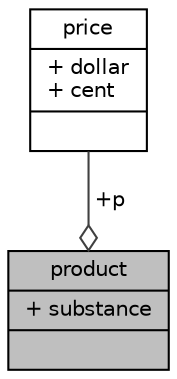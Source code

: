 digraph "product"
{
  edge [fontname="Helvetica",fontsize="10",labelfontname="Helvetica",labelfontsize="10"];
  node [fontname="Helvetica",fontsize="10",shape=record];
  Node1 [label="{product\n|+ substance\l|}",height=0.2,width=0.4,color="black", fillcolor="grey75", style="filled", fontcolor="black"];
  Node2 -> Node1 [color="grey25",fontsize="10",style="solid",label=" +p" ,arrowhead="odiamond",fontname="Helvetica"];
  Node2 [label="{price\n|+ dollar\l+ cent\l|}",height=0.2,width=0.4,color="black", fillcolor="white", style="filled",URL="$structprice.html"];
}
